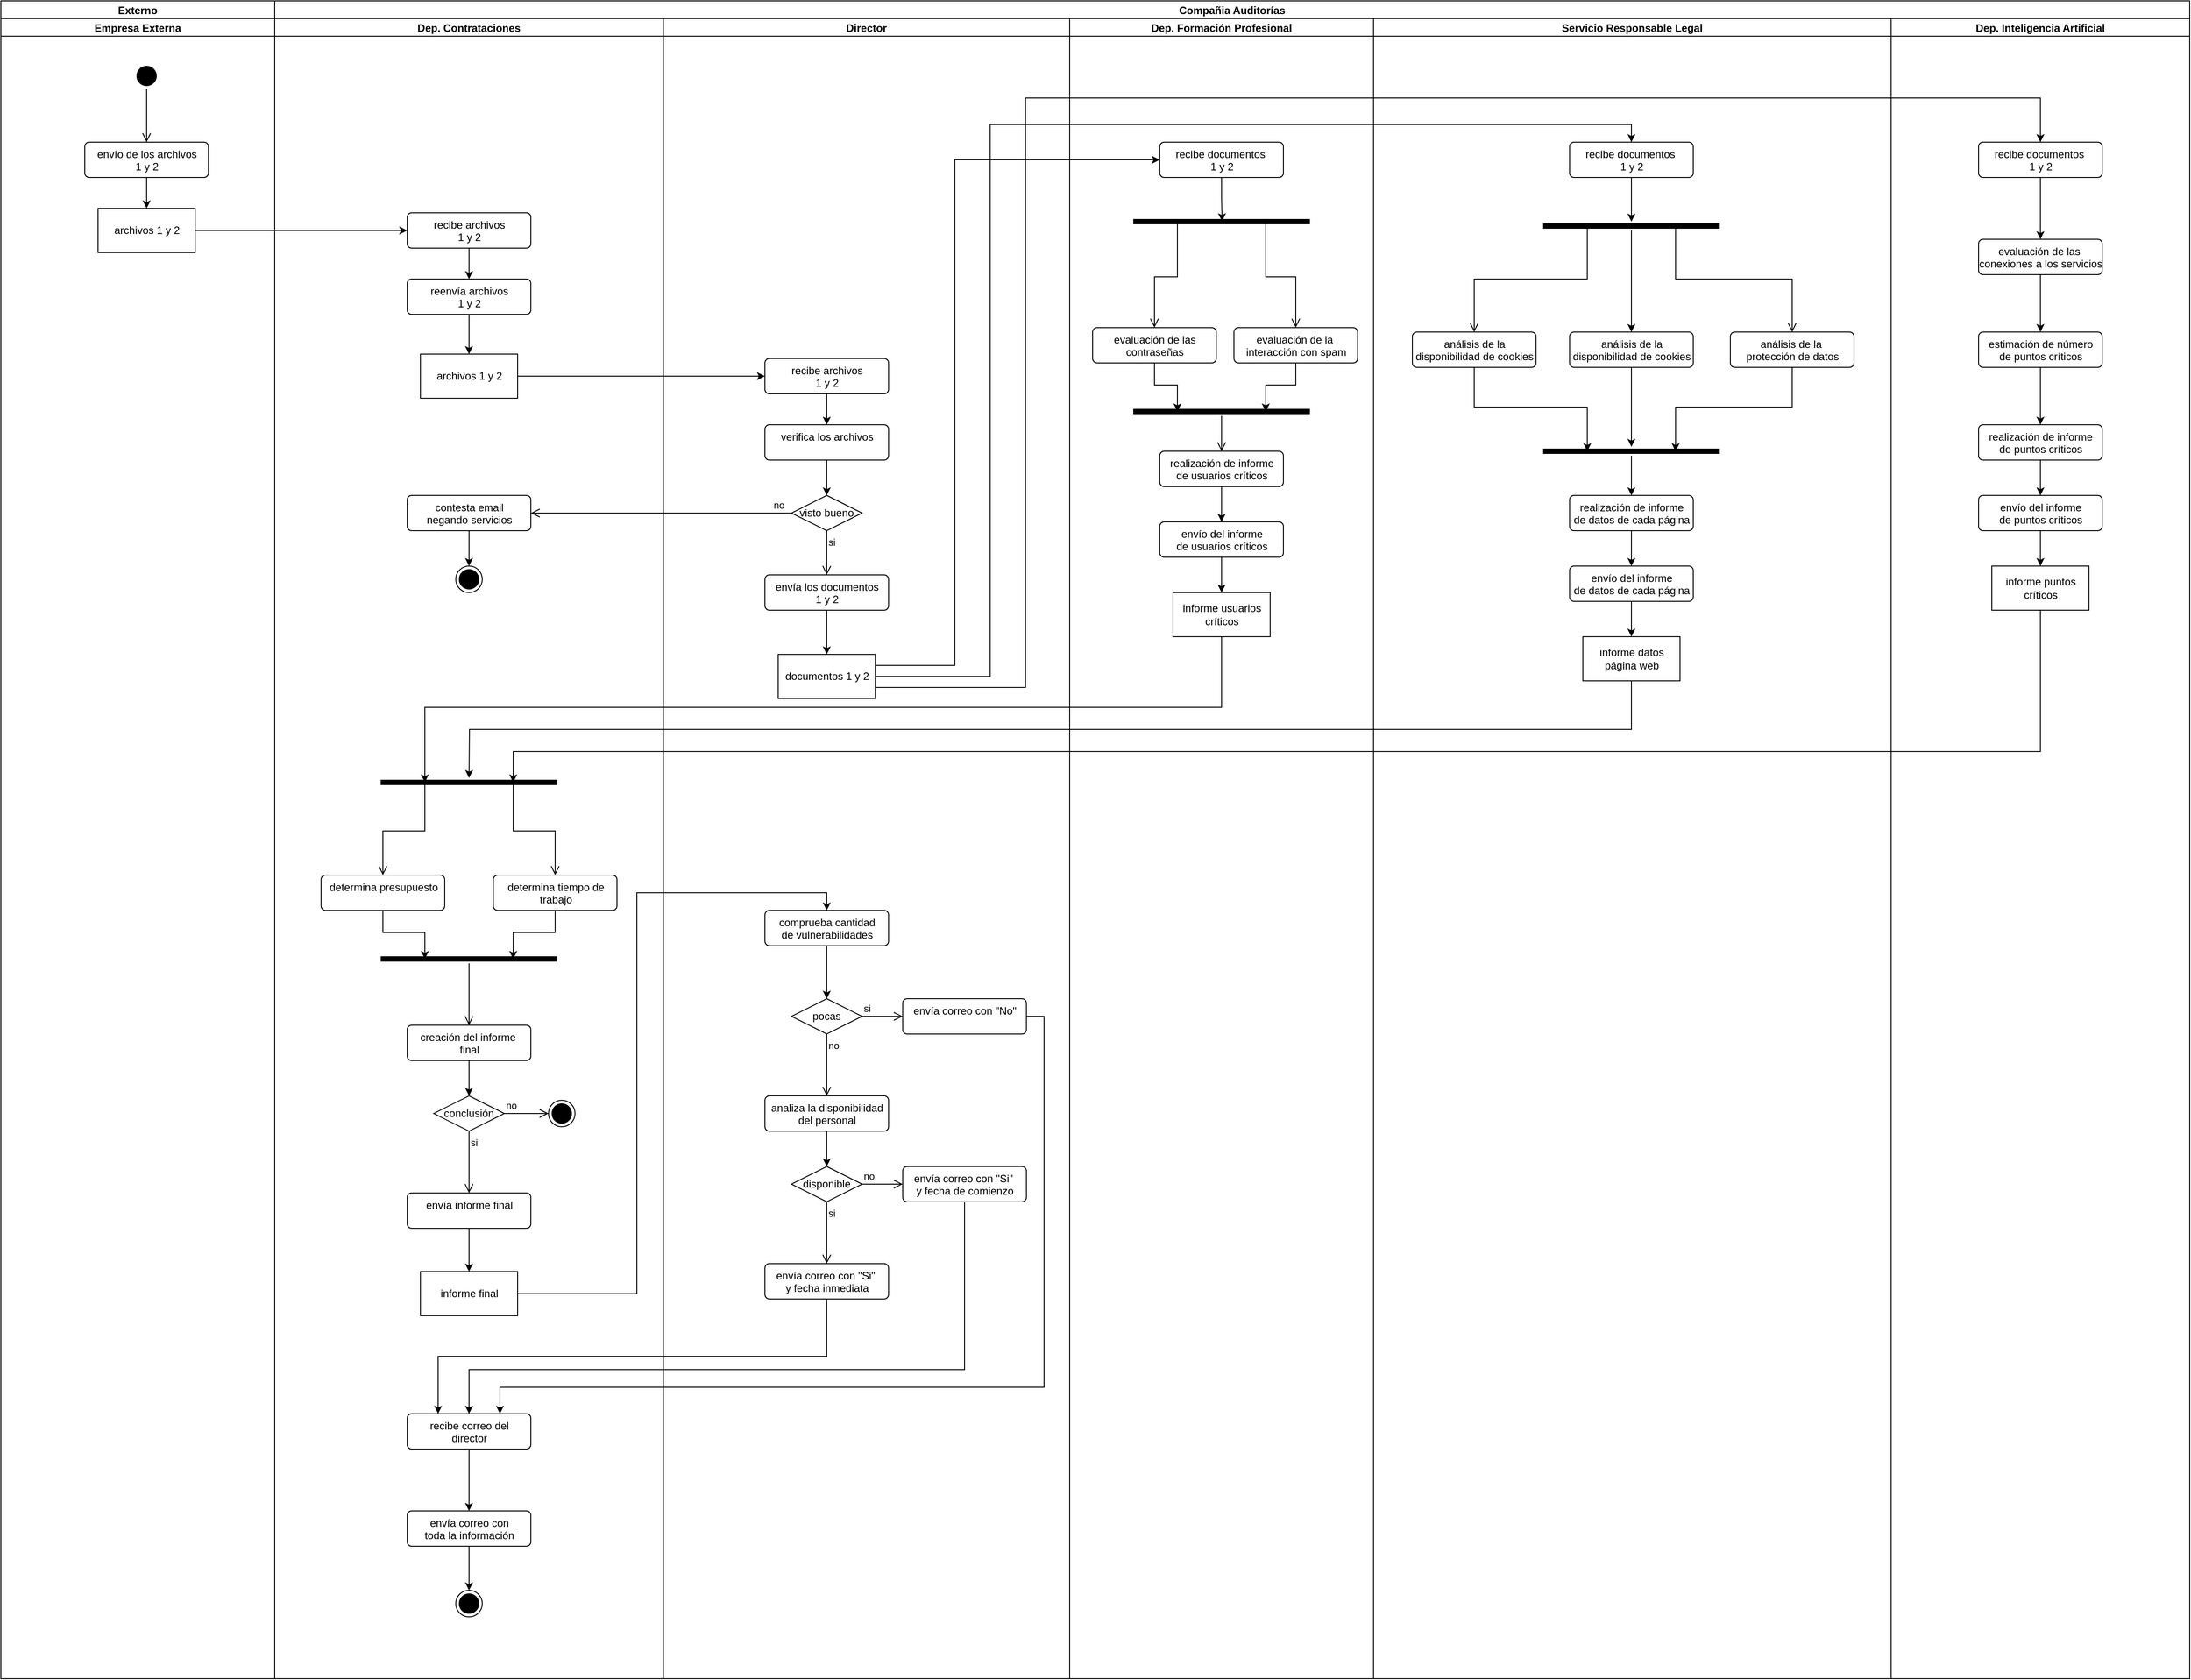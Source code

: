 <mxfile version="17.1.3" type="device" pages="2"><diagram id="_5qG-pIiUyaCI75oB8jt" name="UML"><mxGraphModel dx="1673" dy="2065" grid="1" gridSize="10" guides="1" tooltips="1" connect="1" arrows="1" fold="1" page="1" pageScale="1" pageWidth="827" pageHeight="1169" math="0" shadow="0"><root><mxCell id="0"/><mxCell id="1" parent="0"/><mxCell id="JFyDxL7SN1Heh8kpFJN6-1" value="" style="group" parent="1" vertex="1" connectable="0"><mxGeometry x="220" y="-320" width="2478" height="1900" as="geometry"/></mxCell><mxCell id="JFyDxL7SN1Heh8kpFJN6-2" value="Compañia Auditorías" style="swimlane;childLayout=stackLayout;resizeParent=1;resizeParentMax=0;startSize=20;" parent="JFyDxL7SN1Heh8kpFJN6-1" vertex="1"><mxGeometry x="310" width="2168" height="1900" as="geometry"/></mxCell><mxCell id="JFyDxL7SN1Heh8kpFJN6-3" value="Dep. Contrataciones" style="swimlane;startSize=20;" parent="JFyDxL7SN1Heh8kpFJN6-2" vertex="1"><mxGeometry y="20" width="440" height="1880" as="geometry"/></mxCell><mxCell id="JFyDxL7SN1Heh8kpFJN6-4" style="edgeStyle=orthogonalEdgeStyle;rounded=0;orthogonalLoop=1;jettySize=auto;html=1;exitX=0.5;exitY=1;exitDx=0;exitDy=0;entryX=0.5;entryY=0;entryDx=0;entryDy=0;" parent="JFyDxL7SN1Heh8kpFJN6-3" source="JFyDxL7SN1Heh8kpFJN6-5" target="JFyDxL7SN1Heh8kpFJN6-7" edge="1"><mxGeometry relative="1" as="geometry"/></mxCell><mxCell id="JFyDxL7SN1Heh8kpFJN6-5" value="recibe archivos&lt;br&gt;1 y 2" style="html=1;align=center;verticalAlign=top;rounded=1;absoluteArcSize=1;arcSize=10;dashed=0;" parent="JFyDxL7SN1Heh8kpFJN6-3" vertex="1"><mxGeometry x="150" y="220" width="140" height="40" as="geometry"/></mxCell><mxCell id="JFyDxL7SN1Heh8kpFJN6-6" style="edgeStyle=orthogonalEdgeStyle;rounded=0;orthogonalLoop=1;jettySize=auto;html=1;exitX=0.5;exitY=1;exitDx=0;exitDy=0;entryX=0.5;entryY=0;entryDx=0;entryDy=0;" parent="JFyDxL7SN1Heh8kpFJN6-3" source="JFyDxL7SN1Heh8kpFJN6-7" target="JFyDxL7SN1Heh8kpFJN6-8" edge="1"><mxGeometry relative="1" as="geometry"/></mxCell><mxCell id="JFyDxL7SN1Heh8kpFJN6-7" value="reenvía archivos&lt;br&gt;1 y 2" style="html=1;align=center;verticalAlign=top;rounded=1;absoluteArcSize=1;arcSize=10;dashed=0;" parent="JFyDxL7SN1Heh8kpFJN6-3" vertex="1"><mxGeometry x="150" y="295" width="140" height="40" as="geometry"/></mxCell><mxCell id="JFyDxL7SN1Heh8kpFJN6-8" value="archivos 1 y 2" style="html=1;" parent="JFyDxL7SN1Heh8kpFJN6-3" vertex="1"><mxGeometry x="165" y="380" width="110" height="50" as="geometry"/></mxCell><mxCell id="JFyDxL7SN1Heh8kpFJN6-9" style="edgeStyle=orthogonalEdgeStyle;rounded=0;orthogonalLoop=1;jettySize=auto;html=1;exitX=0.5;exitY=1;exitDx=0;exitDy=0;entryX=0.5;entryY=0;entryDx=0;entryDy=0;strokeColor=#000000;" parent="JFyDxL7SN1Heh8kpFJN6-3" source="JFyDxL7SN1Heh8kpFJN6-10" target="JFyDxL7SN1Heh8kpFJN6-11" edge="1"><mxGeometry relative="1" as="geometry"/></mxCell><mxCell id="JFyDxL7SN1Heh8kpFJN6-10" value="contesta email&lt;br&gt;negando servicios" style="html=1;align=center;verticalAlign=top;rounded=1;absoluteArcSize=1;arcSize=10;dashed=0;strokeColor=#000000;" parent="JFyDxL7SN1Heh8kpFJN6-3" vertex="1"><mxGeometry x="150" y="540" width="140" height="40" as="geometry"/></mxCell><mxCell id="JFyDxL7SN1Heh8kpFJN6-11" value="" style="ellipse;html=1;shape=endState;fillColor=#000000;" parent="JFyDxL7SN1Heh8kpFJN6-3" vertex="1"><mxGeometry x="205" y="620" width="30" height="30" as="geometry"/></mxCell><mxCell id="JFyDxL7SN1Heh8kpFJN6-12" value="" style="shape=line;html=1;strokeWidth=6;" parent="JFyDxL7SN1Heh8kpFJN6-3" vertex="1"><mxGeometry x="120" y="860" width="200" height="10" as="geometry"/></mxCell><mxCell id="JFyDxL7SN1Heh8kpFJN6-13" value="" style="edgeStyle=orthogonalEdgeStyle;html=1;verticalAlign=bottom;endArrow=open;endSize=8;rounded=0;exitX=0.25;exitY=0.5;exitDx=0;exitDy=0;exitPerimeter=0;entryX=0.5;entryY=0;entryDx=0;entryDy=0;" parent="JFyDxL7SN1Heh8kpFJN6-3" source="JFyDxL7SN1Heh8kpFJN6-12" target="JFyDxL7SN1Heh8kpFJN6-15" edge="1"><mxGeometry relative="1" as="geometry"><mxPoint x="130" y="960" as="targetPoint"/></mxGeometry></mxCell><mxCell id="JFyDxL7SN1Heh8kpFJN6-14" style="edgeStyle=orthogonalEdgeStyle;rounded=0;orthogonalLoop=1;jettySize=auto;html=1;exitX=0.5;exitY=1;exitDx=0;exitDy=0;entryX=0.25;entryY=0.5;entryDx=0;entryDy=0;entryPerimeter=0;strokeColor=#000000;" parent="JFyDxL7SN1Heh8kpFJN6-3" source="JFyDxL7SN1Heh8kpFJN6-15" target="JFyDxL7SN1Heh8kpFJN6-19" edge="1"><mxGeometry relative="1" as="geometry"/></mxCell><mxCell id="JFyDxL7SN1Heh8kpFJN6-15" value="determina presupuesto&lt;span style=&quot;color: rgba(0 , 0 , 0 , 0) ; font-family: monospace ; font-size: 0px&quot;&gt;%3CmxGraphModel%3E%3Croot%3E%3CmxCell%20id%3D%220%22%2F%3E%3CmxCell%20id%3D%221%22%20parent%3D%220%22%2F%3E%3CmxCell%20id%3D%222%22%20value%3D%22%22%20style%3D%22edgeStyle%3DorthogonalEdgeStyle%3Bhtml%3D1%3BverticalAlign%3Dbottom%3BendArrow%3Dopen%3BendSize%3D8%3Brounded%3D0%3B%22%20edge%3D%221%22%20parent%3D%221%22%3E%3CmxGeometry%20relative%3D%221%22%20as%3D%22geometry%22%3E%3CmxPoint%20x%3D%22750.0%22%20y%3D%22650%22%20as%3D%22targetPoint%22%2F%3E%3CmxPoint%20x%3D%22750.0%22%20y%3D%22570%22%20as%3D%22sourcePoint%22%2F%3E%3C%2FmxGeometry%3E%3C%2FmxCell%3E%3C%2Froot%3E%3C%2FmxGraphModel%3E&lt;/span&gt;" style="html=1;align=center;verticalAlign=top;rounded=1;absoluteArcSize=1;arcSize=10;dashed=0;strokeColor=#000000;fillColor=#FFFFFF;" parent="JFyDxL7SN1Heh8kpFJN6-3" vertex="1"><mxGeometry x="52.5" y="970" width="140" height="40" as="geometry"/></mxCell><mxCell id="JFyDxL7SN1Heh8kpFJN6-16" style="edgeStyle=orthogonalEdgeStyle;rounded=0;orthogonalLoop=1;jettySize=auto;html=1;exitX=0.5;exitY=1;exitDx=0;exitDy=0;entryX=0.75;entryY=0.5;entryDx=0;entryDy=0;entryPerimeter=0;strokeColor=#000000;" parent="JFyDxL7SN1Heh8kpFJN6-3" source="JFyDxL7SN1Heh8kpFJN6-17" target="JFyDxL7SN1Heh8kpFJN6-19" edge="1"><mxGeometry relative="1" as="geometry"/></mxCell><mxCell id="JFyDxL7SN1Heh8kpFJN6-17" value="determina tiempo de&lt;br&gt;trabajo" style="html=1;align=center;verticalAlign=top;rounded=1;absoluteArcSize=1;arcSize=10;dashed=0;strokeColor=#000000;fillColor=#FFFFFF;" parent="JFyDxL7SN1Heh8kpFJN6-3" vertex="1"><mxGeometry x="247.5" y="970" width="140" height="40" as="geometry"/></mxCell><mxCell id="JFyDxL7SN1Heh8kpFJN6-18" value="" style="edgeStyle=orthogonalEdgeStyle;html=1;verticalAlign=bottom;endArrow=open;endSize=8;rounded=0;exitX=0.75;exitY=0.5;exitDx=0;exitDy=0;exitPerimeter=0;entryX=0.5;entryY=0;entryDx=0;entryDy=0;" parent="JFyDxL7SN1Heh8kpFJN6-3" source="JFyDxL7SN1Heh8kpFJN6-12" target="JFyDxL7SN1Heh8kpFJN6-17" edge="1"><mxGeometry relative="1" as="geometry"><mxPoint x="220.0" y="990" as="targetPoint"/><mxPoint x="285.0" y="885" as="sourcePoint"/></mxGeometry></mxCell><mxCell id="JFyDxL7SN1Heh8kpFJN6-19" value="" style="shape=line;html=1;strokeWidth=6;" parent="JFyDxL7SN1Heh8kpFJN6-3" vertex="1"><mxGeometry x="120" y="1060" width="200" height="10" as="geometry"/></mxCell><mxCell id="JFyDxL7SN1Heh8kpFJN6-20" value="" style="edgeStyle=orthogonalEdgeStyle;html=1;verticalAlign=bottom;endArrow=open;endSize=8;rounded=0;entryX=0.5;entryY=0;entryDx=0;entryDy=0;" parent="JFyDxL7SN1Heh8kpFJN6-3" source="JFyDxL7SN1Heh8kpFJN6-19" target="JFyDxL7SN1Heh8kpFJN6-22" edge="1"><mxGeometry relative="1" as="geometry"><mxPoint x="220" y="1140" as="targetPoint"/></mxGeometry></mxCell><mxCell id="JFyDxL7SN1Heh8kpFJN6-21" value="" style="edgeStyle=orthogonalEdgeStyle;rounded=0;orthogonalLoop=1;jettySize=auto;html=1;strokeColor=#000000;" parent="JFyDxL7SN1Heh8kpFJN6-3" source="JFyDxL7SN1Heh8kpFJN6-22" target="JFyDxL7SN1Heh8kpFJN6-23" edge="1"><mxGeometry relative="1" as="geometry"/></mxCell><mxCell id="JFyDxL7SN1Heh8kpFJN6-22" value="creación del informe&amp;nbsp;&lt;br&gt;final" style="html=1;align=center;verticalAlign=top;rounded=1;absoluteArcSize=1;arcSize=10;dashed=0;strokeColor=#000000;fillColor=#FFFFFF;" parent="JFyDxL7SN1Heh8kpFJN6-3" vertex="1"><mxGeometry x="150" y="1140" width="140" height="40" as="geometry"/></mxCell><mxCell id="JFyDxL7SN1Heh8kpFJN6-23" value="conclusión" style="rhombus;whiteSpace=wrap;html=1;" parent="JFyDxL7SN1Heh8kpFJN6-3" vertex="1"><mxGeometry x="180" y="1220" width="80" height="40" as="geometry"/></mxCell><mxCell id="JFyDxL7SN1Heh8kpFJN6-24" value="no" style="edgeStyle=orthogonalEdgeStyle;html=1;align=left;verticalAlign=bottom;endArrow=open;endSize=8;rounded=0;entryX=0;entryY=0.5;entryDx=0;entryDy=0;" parent="JFyDxL7SN1Heh8kpFJN6-3" source="JFyDxL7SN1Heh8kpFJN6-23" target="JFyDxL7SN1Heh8kpFJN6-25" edge="1"><mxGeometry x="-1" relative="1" as="geometry"><mxPoint x="330" y="1240" as="targetPoint"/></mxGeometry></mxCell><mxCell id="JFyDxL7SN1Heh8kpFJN6-25" value="" style="ellipse;html=1;shape=endState;fillColor=#000000;strokeColor=#000000;" parent="JFyDxL7SN1Heh8kpFJN6-3" vertex="1"><mxGeometry x="310" y="1225" width="30" height="30" as="geometry"/></mxCell><mxCell id="JFyDxL7SN1Heh8kpFJN6-26" value="" style="edgeStyle=orthogonalEdgeStyle;rounded=0;orthogonalLoop=1;jettySize=auto;html=1;strokeColor=#000000;" parent="JFyDxL7SN1Heh8kpFJN6-3" source="JFyDxL7SN1Heh8kpFJN6-27" target="JFyDxL7SN1Heh8kpFJN6-28" edge="1"><mxGeometry relative="1" as="geometry"/></mxCell><mxCell id="JFyDxL7SN1Heh8kpFJN6-27" value="envía informe final" style="html=1;align=center;verticalAlign=top;rounded=1;absoluteArcSize=1;arcSize=10;dashed=0;strokeColor=#000000;fillColor=#FFFFFF;" parent="JFyDxL7SN1Heh8kpFJN6-3" vertex="1"><mxGeometry x="150" y="1330" width="140" height="40" as="geometry"/></mxCell><mxCell id="JFyDxL7SN1Heh8kpFJN6-28" value="informe final" style="html=1;strokeColor=#000000;fillColor=#FFFFFF;" parent="JFyDxL7SN1Heh8kpFJN6-3" vertex="1"><mxGeometry x="165" y="1419" width="110" height="50" as="geometry"/></mxCell><mxCell id="JFyDxL7SN1Heh8kpFJN6-29" value="si" style="edgeStyle=orthogonalEdgeStyle;html=1;align=left;verticalAlign=top;endArrow=open;endSize=8;rounded=0;entryX=0.5;entryY=0;entryDx=0;entryDy=0;" parent="JFyDxL7SN1Heh8kpFJN6-3" source="JFyDxL7SN1Heh8kpFJN6-23" target="JFyDxL7SN1Heh8kpFJN6-27" edge="1"><mxGeometry x="-1" relative="1" as="geometry"><mxPoint x="220" y="1320" as="targetPoint"/><Array as="points"/></mxGeometry></mxCell><mxCell id="JFyDxL7SN1Heh8kpFJN6-30" value="" style="edgeStyle=orthogonalEdgeStyle;rounded=0;orthogonalLoop=1;jettySize=auto;html=1;strokeColor=#000000;" parent="JFyDxL7SN1Heh8kpFJN6-3" source="JFyDxL7SN1Heh8kpFJN6-31" target="JFyDxL7SN1Heh8kpFJN6-32" edge="1"><mxGeometry relative="1" as="geometry"/></mxCell><mxCell id="JFyDxL7SN1Heh8kpFJN6-31" value="recibe correo del&lt;br&gt;director" style="html=1;align=center;verticalAlign=top;rounded=1;absoluteArcSize=1;arcSize=10;dashed=0;strokeColor=#000000;fillColor=#FFFFFF;" parent="JFyDxL7SN1Heh8kpFJN6-3" vertex="1"><mxGeometry x="150" y="1580" width="140" height="40" as="geometry"/></mxCell><mxCell id="bdDwjk_JrHUg3gOVzori-2" value="" style="edgeStyle=orthogonalEdgeStyle;rounded=0;orthogonalLoop=1;jettySize=auto;html=1;" edge="1" parent="JFyDxL7SN1Heh8kpFJN6-3" source="JFyDxL7SN1Heh8kpFJN6-32" target="bdDwjk_JrHUg3gOVzori-1"><mxGeometry relative="1" as="geometry"/></mxCell><mxCell id="JFyDxL7SN1Heh8kpFJN6-32" value="envía correo con&lt;br&gt;toda la información" style="html=1;align=center;verticalAlign=top;rounded=1;absoluteArcSize=1;arcSize=10;dashed=0;strokeColor=#000000;fillColor=#FFFFFF;" parent="JFyDxL7SN1Heh8kpFJN6-3" vertex="1"><mxGeometry x="150" y="1690" width="140" height="40" as="geometry"/></mxCell><mxCell id="bdDwjk_JrHUg3gOVzori-1" value="" style="ellipse;html=1;shape=endState;fillColor=#000000;strokeColor=#000000;" vertex="1" parent="JFyDxL7SN1Heh8kpFJN6-3"><mxGeometry x="205" y="1780" width="30" height="30" as="geometry"/></mxCell><mxCell id="JFyDxL7SN1Heh8kpFJN6-33" style="edgeStyle=orthogonalEdgeStyle;rounded=0;orthogonalLoop=1;jettySize=auto;html=1;exitX=1;exitY=0.5;exitDx=0;exitDy=0;entryX=0;entryY=0.5;entryDx=0;entryDy=0;" parent="JFyDxL7SN1Heh8kpFJN6-2" source="JFyDxL7SN1Heh8kpFJN6-8" target="JFyDxL7SN1Heh8kpFJN6-37" edge="1"><mxGeometry relative="1" as="geometry"/></mxCell><mxCell id="JFyDxL7SN1Heh8kpFJN6-34" value="no" style="edgeStyle=orthogonalEdgeStyle;html=1;align=left;verticalAlign=bottom;endArrow=open;endSize=8;rounded=0;exitX=0;exitY=0.5;exitDx=0;exitDy=0;entryX=1;entryY=0.5;entryDx=0;entryDy=0;" parent="JFyDxL7SN1Heh8kpFJN6-2" source="JFyDxL7SN1Heh8kpFJN6-40" target="JFyDxL7SN1Heh8kpFJN6-10" edge="1"><mxGeometry x="-0.852" relative="1" as="geometry"><mxPoint x="196" y="620" as="targetPoint"/><mxPoint as="offset"/></mxGeometry></mxCell><mxCell id="JFyDxL7SN1Heh8kpFJN6-35" value="Director" style="swimlane;startSize=20;" parent="JFyDxL7SN1Heh8kpFJN6-2" vertex="1"><mxGeometry x="440" y="20" width="460" height="1880" as="geometry"/></mxCell><mxCell id="JFyDxL7SN1Heh8kpFJN6-36" value="" style="edgeStyle=orthogonalEdgeStyle;rounded=0;orthogonalLoop=1;jettySize=auto;html=1;" parent="JFyDxL7SN1Heh8kpFJN6-35" source="JFyDxL7SN1Heh8kpFJN6-37" target="JFyDxL7SN1Heh8kpFJN6-39" edge="1"><mxGeometry relative="1" as="geometry"/></mxCell><mxCell id="JFyDxL7SN1Heh8kpFJN6-37" value="recibe archivos&lt;br&gt;1 y 2" style="html=1;align=center;verticalAlign=top;rounded=1;absoluteArcSize=1;arcSize=10;dashed=0;" parent="JFyDxL7SN1Heh8kpFJN6-35" vertex="1"><mxGeometry x="115" y="385" width="140" height="40" as="geometry"/></mxCell><mxCell id="JFyDxL7SN1Heh8kpFJN6-38" style="edgeStyle=orthogonalEdgeStyle;rounded=0;orthogonalLoop=1;jettySize=auto;html=1;exitX=0.5;exitY=1;exitDx=0;exitDy=0;entryX=0.5;entryY=0;entryDx=0;entryDy=0;strokeColor=#000000;" parent="JFyDxL7SN1Heh8kpFJN6-35" source="JFyDxL7SN1Heh8kpFJN6-39" target="JFyDxL7SN1Heh8kpFJN6-40" edge="1"><mxGeometry relative="1" as="geometry"/></mxCell><mxCell id="JFyDxL7SN1Heh8kpFJN6-39" value="verifica los archivos" style="html=1;align=center;verticalAlign=top;rounded=1;absoluteArcSize=1;arcSize=10;dashed=0;" parent="JFyDxL7SN1Heh8kpFJN6-35" vertex="1"><mxGeometry x="115" y="460" width="140" height="40" as="geometry"/></mxCell><mxCell id="JFyDxL7SN1Heh8kpFJN6-40" value="visto bueno" style="rhombus;whiteSpace=wrap;html=1;" parent="JFyDxL7SN1Heh8kpFJN6-35" vertex="1"><mxGeometry x="145" y="540" width="80" height="40" as="geometry"/></mxCell><mxCell id="JFyDxL7SN1Heh8kpFJN6-41" value="si" style="edgeStyle=orthogonalEdgeStyle;html=1;align=left;verticalAlign=top;endArrow=open;endSize=8;rounded=0;entryX=0.5;entryY=0;entryDx=0;entryDy=0;" parent="JFyDxL7SN1Heh8kpFJN6-35" source="JFyDxL7SN1Heh8kpFJN6-40" target="JFyDxL7SN1Heh8kpFJN6-43" edge="1"><mxGeometry x="-1" relative="1" as="geometry"><mxPoint x="186" y="680" as="targetPoint"/></mxGeometry></mxCell><mxCell id="JFyDxL7SN1Heh8kpFJN6-42" style="edgeStyle=orthogonalEdgeStyle;rounded=0;orthogonalLoop=1;jettySize=auto;html=1;exitX=0.5;exitY=1;exitDx=0;exitDy=0;entryX=0.5;entryY=0;entryDx=0;entryDy=0;strokeColor=#000000;" parent="JFyDxL7SN1Heh8kpFJN6-35" source="JFyDxL7SN1Heh8kpFJN6-43" target="JFyDxL7SN1Heh8kpFJN6-44" edge="1"><mxGeometry relative="1" as="geometry"/></mxCell><mxCell id="JFyDxL7SN1Heh8kpFJN6-43" value="envía los documentos&lt;br&gt;1 y 2" style="html=1;align=center;verticalAlign=top;rounded=1;absoluteArcSize=1;arcSize=10;dashed=0;strokeColor=#000000;fillColor=#FFFFFF;" parent="JFyDxL7SN1Heh8kpFJN6-35" vertex="1"><mxGeometry x="115" y="630" width="140" height="40" as="geometry"/></mxCell><mxCell id="JFyDxL7SN1Heh8kpFJN6-44" value="documentos 1 y 2" style="html=1;strokeColor=#000000;fillColor=#FFFFFF;" parent="JFyDxL7SN1Heh8kpFJN6-35" vertex="1"><mxGeometry x="130" y="720" width="110" height="50" as="geometry"/></mxCell><mxCell id="JFyDxL7SN1Heh8kpFJN6-45" value="" style="edgeStyle=orthogonalEdgeStyle;rounded=0;orthogonalLoop=1;jettySize=auto;html=1;strokeColor=#000000;" parent="JFyDxL7SN1Heh8kpFJN6-35" source="JFyDxL7SN1Heh8kpFJN6-46" target="JFyDxL7SN1Heh8kpFJN6-51" edge="1"><mxGeometry relative="1" as="geometry"/></mxCell><mxCell id="JFyDxL7SN1Heh8kpFJN6-46" value="analiza la disponibilidad&lt;br&gt;del personal" style="html=1;align=center;verticalAlign=top;rounded=1;absoluteArcSize=1;arcSize=10;dashed=0;strokeColor=#000000;fillColor=#FFFFFF;" parent="JFyDxL7SN1Heh8kpFJN6-35" vertex="1"><mxGeometry x="115" y="1220" width="140" height="40" as="geometry"/></mxCell><mxCell id="JFyDxL7SN1Heh8kpFJN6-47" value="" style="edgeStyle=orthogonalEdgeStyle;rounded=0;orthogonalLoop=1;jettySize=auto;html=1;strokeColor=#000000;" parent="JFyDxL7SN1Heh8kpFJN6-35" source="JFyDxL7SN1Heh8kpFJN6-48" target="JFyDxL7SN1Heh8kpFJN6-49" edge="1"><mxGeometry relative="1" as="geometry"/></mxCell><mxCell id="JFyDxL7SN1Heh8kpFJN6-48" value="comprueba cantidad&lt;br&gt;de vulnerabilidades" style="html=1;align=center;verticalAlign=top;rounded=1;absoluteArcSize=1;arcSize=10;dashed=0;strokeColor=#000000;fillColor=#FFFFFF;" parent="JFyDxL7SN1Heh8kpFJN6-35" vertex="1"><mxGeometry x="115" y="1010" width="140" height="40" as="geometry"/></mxCell><mxCell id="JFyDxL7SN1Heh8kpFJN6-49" value="pocas" style="rhombus;whiteSpace=wrap;html=1;" parent="JFyDxL7SN1Heh8kpFJN6-35" vertex="1"><mxGeometry x="145" y="1110" width="80" height="40" as="geometry"/></mxCell><mxCell id="JFyDxL7SN1Heh8kpFJN6-50" value="no" style="edgeStyle=orthogonalEdgeStyle;html=1;align=left;verticalAlign=top;endArrow=open;endSize=8;rounded=0;entryX=0.5;entryY=0;entryDx=0;entryDy=0;" parent="JFyDxL7SN1Heh8kpFJN6-35" source="JFyDxL7SN1Heh8kpFJN6-49" target="JFyDxL7SN1Heh8kpFJN6-46" edge="1"><mxGeometry x="-1" relative="1" as="geometry"><mxPoint x="185" y="1210" as="targetPoint"/></mxGeometry></mxCell><mxCell id="JFyDxL7SN1Heh8kpFJN6-51" value="disponible" style="rhombus;whiteSpace=wrap;html=1;" parent="JFyDxL7SN1Heh8kpFJN6-35" vertex="1"><mxGeometry x="145" y="1300" width="80" height="40" as="geometry"/></mxCell><mxCell id="JFyDxL7SN1Heh8kpFJN6-52" value="si" style="edgeStyle=orthogonalEdgeStyle;html=1;align=left;verticalAlign=top;endArrow=open;endSize=8;rounded=0;entryX=0.5;entryY=0;entryDx=0;entryDy=0;" parent="JFyDxL7SN1Heh8kpFJN6-35" source="JFyDxL7SN1Heh8kpFJN6-51" target="JFyDxL7SN1Heh8kpFJN6-53" edge="1"><mxGeometry x="-1" relative="1" as="geometry"><mxPoint x="185" y="1400" as="targetPoint"/></mxGeometry></mxCell><mxCell id="JFyDxL7SN1Heh8kpFJN6-53" value="envía correo con &quot;Si&quot;&amp;nbsp;&lt;br&gt;y fecha inmediata" style="html=1;align=center;verticalAlign=top;rounded=1;absoluteArcSize=1;arcSize=10;dashed=0;strokeColor=#000000;fillColor=#FFFFFF;" parent="JFyDxL7SN1Heh8kpFJN6-35" vertex="1"><mxGeometry x="115" y="1410" width="140" height="40" as="geometry"/></mxCell><mxCell id="JFyDxL7SN1Heh8kpFJN6-54" value="envía correo con &quot;No&quot;" style="html=1;align=center;verticalAlign=top;rounded=1;absoluteArcSize=1;arcSize=10;dashed=0;strokeColor=#000000;fillColor=#FFFFFF;" parent="JFyDxL7SN1Heh8kpFJN6-35" vertex="1"><mxGeometry x="271" y="1110" width="140" height="40" as="geometry"/></mxCell><mxCell id="JFyDxL7SN1Heh8kpFJN6-55" value="envía correo con &quot;Si&quot;&amp;nbsp;&lt;br&gt;y fecha de comienzo" style="html=1;align=center;verticalAlign=top;rounded=1;absoluteArcSize=1;arcSize=10;dashed=0;strokeColor=#000000;fillColor=#FFFFFF;" parent="JFyDxL7SN1Heh8kpFJN6-35" vertex="1"><mxGeometry x="271" y="1300" width="140" height="40" as="geometry"/></mxCell><mxCell id="JFyDxL7SN1Heh8kpFJN6-56" value="si" style="edgeStyle=orthogonalEdgeStyle;html=1;align=left;verticalAlign=bottom;endArrow=open;endSize=8;rounded=0;entryX=0;entryY=0.5;entryDx=0;entryDy=0;" parent="JFyDxL7SN1Heh8kpFJN6-35" source="JFyDxL7SN1Heh8kpFJN6-49" target="JFyDxL7SN1Heh8kpFJN6-54" edge="1"><mxGeometry x="-1" relative="1" as="geometry"><mxPoint x="325" y="1130" as="targetPoint"/></mxGeometry></mxCell><mxCell id="JFyDxL7SN1Heh8kpFJN6-57" value="no" style="edgeStyle=orthogonalEdgeStyle;html=1;align=left;verticalAlign=bottom;endArrow=open;endSize=8;rounded=0;entryX=0;entryY=0.5;entryDx=0;entryDy=0;" parent="JFyDxL7SN1Heh8kpFJN6-35" source="JFyDxL7SN1Heh8kpFJN6-51" target="JFyDxL7SN1Heh8kpFJN6-55" edge="1"><mxGeometry x="-1" relative="1" as="geometry"><mxPoint x="325" y="1320" as="targetPoint"/></mxGeometry></mxCell><mxCell id="JFyDxL7SN1Heh8kpFJN6-58" value="Dep. Formación Profesional" style="swimlane;startSize=20;" parent="JFyDxL7SN1Heh8kpFJN6-2" vertex="1"><mxGeometry x="900" y="20" width="344" height="1880" as="geometry"/></mxCell><mxCell id="JFyDxL7SN1Heh8kpFJN6-59" style="edgeStyle=orthogonalEdgeStyle;rounded=0;orthogonalLoop=1;jettySize=auto;html=1;exitX=0.5;exitY=1;exitDx=0;exitDy=0;entryX=0.503;entryY=0.456;entryDx=0;entryDy=0;entryPerimeter=0;" parent="JFyDxL7SN1Heh8kpFJN6-58" source="JFyDxL7SN1Heh8kpFJN6-60" target="JFyDxL7SN1Heh8kpFJN6-63" edge="1"><mxGeometry relative="1" as="geometry"/></mxCell><mxCell id="JFyDxL7SN1Heh8kpFJN6-60" value="recibe documentos&amp;nbsp;&lt;br&gt;1 y 2" style="html=1;align=center;verticalAlign=top;rounded=1;absoluteArcSize=1;arcSize=10;dashed=0;" parent="JFyDxL7SN1Heh8kpFJN6-58" vertex="1"><mxGeometry x="102" y="140" width="140" height="40" as="geometry"/></mxCell><mxCell id="JFyDxL7SN1Heh8kpFJN6-61" style="edgeStyle=orthogonalEdgeStyle;rounded=0;orthogonalLoop=1;jettySize=auto;html=1;exitX=0.5;exitY=1;exitDx=0;exitDy=0;entryX=0.25;entryY=0.5;entryDx=0;entryDy=0;entryPerimeter=0;" parent="JFyDxL7SN1Heh8kpFJN6-58" source="JFyDxL7SN1Heh8kpFJN6-62" target="JFyDxL7SN1Heh8kpFJN6-68" edge="1"><mxGeometry relative="1" as="geometry"/></mxCell><mxCell id="JFyDxL7SN1Heh8kpFJN6-62" value="evaluación de las&lt;br&gt;contraseñas" style="html=1;align=center;verticalAlign=top;rounded=1;absoluteArcSize=1;arcSize=10;dashed=0;strokeColor=#000000;fillColor=#FFFFFF;" parent="JFyDxL7SN1Heh8kpFJN6-58" vertex="1"><mxGeometry x="26" y="350" width="140" height="40" as="geometry"/></mxCell><mxCell id="JFyDxL7SN1Heh8kpFJN6-63" value="" style="shape=line;html=1;strokeWidth=6;" parent="JFyDxL7SN1Heh8kpFJN6-58" vertex="1"><mxGeometry x="72" y="225" width="200" height="10" as="geometry"/></mxCell><mxCell id="JFyDxL7SN1Heh8kpFJN6-64" value="" style="edgeStyle=orthogonalEdgeStyle;html=1;verticalAlign=bottom;endArrow=open;endSize=8;rounded=0;exitX=0.25;exitY=0.5;exitDx=0;exitDy=0;exitPerimeter=0;entryX=0.5;entryY=0;entryDx=0;entryDy=0;" parent="JFyDxL7SN1Heh8kpFJN6-58" source="JFyDxL7SN1Heh8kpFJN6-63" target="JFyDxL7SN1Heh8kpFJN6-62" edge="1"><mxGeometry relative="1" as="geometry"><mxPoint x="96" y="420" as="targetPoint"/><mxPoint x="172" y="235" as="sourcePoint"/></mxGeometry></mxCell><mxCell id="JFyDxL7SN1Heh8kpFJN6-65" style="edgeStyle=orthogonalEdgeStyle;rounded=0;orthogonalLoop=1;jettySize=auto;html=1;exitX=0.5;exitY=1;exitDx=0;exitDy=0;entryX=0.75;entryY=0.5;entryDx=0;entryDy=0;entryPerimeter=0;" parent="JFyDxL7SN1Heh8kpFJN6-58" source="JFyDxL7SN1Heh8kpFJN6-66" target="JFyDxL7SN1Heh8kpFJN6-68" edge="1"><mxGeometry relative="1" as="geometry"/></mxCell><mxCell id="JFyDxL7SN1Heh8kpFJN6-66" value="evaluación de la&amp;nbsp;&lt;br&gt;interacción con spam" style="html=1;align=center;verticalAlign=top;rounded=1;absoluteArcSize=1;arcSize=10;dashed=0;strokeColor=#000000;fillColor=#FFFFFF;" parent="JFyDxL7SN1Heh8kpFJN6-58" vertex="1"><mxGeometry x="186" y="350" width="140" height="40" as="geometry"/></mxCell><mxCell id="JFyDxL7SN1Heh8kpFJN6-67" value="" style="edgeStyle=orthogonalEdgeStyle;html=1;verticalAlign=bottom;endArrow=open;endSize=8;rounded=0;exitX=0.75;exitY=0.5;exitDx=0;exitDy=0;exitPerimeter=0;entryX=0.5;entryY=0;entryDx=0;entryDy=0;" parent="JFyDxL7SN1Heh8kpFJN6-58" source="JFyDxL7SN1Heh8kpFJN6-63" target="JFyDxL7SN1Heh8kpFJN6-66" edge="1"><mxGeometry relative="1" as="geometry"><mxPoint x="256" y="400" as="targetPoint"/><mxPoint x="182" y="245" as="sourcePoint"/></mxGeometry></mxCell><mxCell id="JFyDxL7SN1Heh8kpFJN6-68" value="" style="shape=line;html=1;strokeWidth=6;" parent="JFyDxL7SN1Heh8kpFJN6-58" vertex="1"><mxGeometry x="72" y="440" width="200" height="10" as="geometry"/></mxCell><mxCell id="JFyDxL7SN1Heh8kpFJN6-69" value="" style="edgeStyle=orthogonalEdgeStyle;html=1;verticalAlign=bottom;endArrow=open;endSize=8;rounded=0;entryX=0.5;entryY=0;entryDx=0;entryDy=0;" parent="JFyDxL7SN1Heh8kpFJN6-58" source="JFyDxL7SN1Heh8kpFJN6-68" target="JFyDxL7SN1Heh8kpFJN6-71" edge="1"><mxGeometry relative="1" as="geometry"><mxPoint x="172" y="520" as="targetPoint"/></mxGeometry></mxCell><mxCell id="JFyDxL7SN1Heh8kpFJN6-70" style="edgeStyle=orthogonalEdgeStyle;rounded=0;orthogonalLoop=1;jettySize=auto;html=1;exitX=0.5;exitY=1;exitDx=0;exitDy=0;entryX=0.5;entryY=0;entryDx=0;entryDy=0;strokeColor=#000000;" parent="JFyDxL7SN1Heh8kpFJN6-58" source="JFyDxL7SN1Heh8kpFJN6-71" target="JFyDxL7SN1Heh8kpFJN6-73" edge="1"><mxGeometry relative="1" as="geometry"/></mxCell><mxCell id="JFyDxL7SN1Heh8kpFJN6-71" value="realización de informe&lt;br&gt;de usuarios críticos" style="html=1;align=center;verticalAlign=top;rounded=1;absoluteArcSize=1;arcSize=10;dashed=0;" parent="JFyDxL7SN1Heh8kpFJN6-58" vertex="1"><mxGeometry x="102" y="490" width="140" height="40" as="geometry"/></mxCell><mxCell id="JFyDxL7SN1Heh8kpFJN6-72" style="edgeStyle=orthogonalEdgeStyle;rounded=0;orthogonalLoop=1;jettySize=auto;html=1;exitX=0.5;exitY=1;exitDx=0;exitDy=0;entryX=0.5;entryY=0;entryDx=0;entryDy=0;strokeColor=#000000;" parent="JFyDxL7SN1Heh8kpFJN6-58" source="JFyDxL7SN1Heh8kpFJN6-73" target="JFyDxL7SN1Heh8kpFJN6-74" edge="1"><mxGeometry relative="1" as="geometry"/></mxCell><mxCell id="JFyDxL7SN1Heh8kpFJN6-73" value="envío del informe&lt;br&gt;de usuarios críticos" style="html=1;align=center;verticalAlign=top;rounded=1;absoluteArcSize=1;arcSize=10;dashed=0;strokeColor=#000000;fillColor=#FFFFFF;" parent="JFyDxL7SN1Heh8kpFJN6-58" vertex="1"><mxGeometry x="102" y="570" width="140" height="40" as="geometry"/></mxCell><mxCell id="JFyDxL7SN1Heh8kpFJN6-74" value="informe usuarios&lt;br&gt;críticos" style="html=1;strokeColor=#000000;fillColor=#FFFFFF;" parent="JFyDxL7SN1Heh8kpFJN6-58" vertex="1"><mxGeometry x="117" y="650" width="110" height="50" as="geometry"/></mxCell><mxCell id="JFyDxL7SN1Heh8kpFJN6-75" value="Servicio Responsable Legal" style="swimlane;startSize=20;" parent="JFyDxL7SN1Heh8kpFJN6-2" vertex="1"><mxGeometry x="1244" y="20" width="586" height="1880" as="geometry"/></mxCell><mxCell id="JFyDxL7SN1Heh8kpFJN6-76" value="" style="edgeStyle=orthogonalEdgeStyle;rounded=0;orthogonalLoop=1;jettySize=auto;html=1;strokeColor=#000000;" parent="JFyDxL7SN1Heh8kpFJN6-75" source="JFyDxL7SN1Heh8kpFJN6-77" target="JFyDxL7SN1Heh8kpFJN6-80" edge="1"><mxGeometry relative="1" as="geometry"/></mxCell><mxCell id="JFyDxL7SN1Heh8kpFJN6-77" value="recibe documentos&amp;nbsp;&lt;br&gt;1 y 2" style="html=1;align=center;verticalAlign=top;rounded=1;absoluteArcSize=1;arcSize=10;dashed=0;" parent="JFyDxL7SN1Heh8kpFJN6-75" vertex="1"><mxGeometry x="222" y="140" width="140" height="40" as="geometry"/></mxCell><mxCell id="JFyDxL7SN1Heh8kpFJN6-78" value="análisis de la&lt;br&gt;disponibilidad de cookies" style="html=1;align=center;verticalAlign=top;rounded=1;absoluteArcSize=1;arcSize=10;dashed=0;strokeColor=#000000;fillColor=#FFFFFF;" parent="JFyDxL7SN1Heh8kpFJN6-75" vertex="1"><mxGeometry x="44" y="355" width="140" height="40" as="geometry"/></mxCell><mxCell id="JFyDxL7SN1Heh8kpFJN6-79" value="" style="edgeStyle=orthogonalEdgeStyle;rounded=0;orthogonalLoop=1;jettySize=auto;html=1;strokeColor=#000000;" parent="JFyDxL7SN1Heh8kpFJN6-75" source="JFyDxL7SN1Heh8kpFJN6-80" target="JFyDxL7SN1Heh8kpFJN6-89" edge="1"><mxGeometry relative="1" as="geometry"/></mxCell><mxCell id="JFyDxL7SN1Heh8kpFJN6-80" value="" style="shape=line;html=1;strokeWidth=6;" parent="JFyDxL7SN1Heh8kpFJN6-75" vertex="1"><mxGeometry x="192" y="230" width="200" height="10" as="geometry"/></mxCell><mxCell id="JFyDxL7SN1Heh8kpFJN6-81" value="" style="edgeStyle=orthogonalEdgeStyle;html=1;verticalAlign=bottom;endArrow=open;endSize=8;rounded=0;exitX=0.25;exitY=0.5;exitDx=0;exitDy=0;exitPerimeter=0;entryX=0.5;entryY=0;entryDx=0;entryDy=0;" parent="JFyDxL7SN1Heh8kpFJN6-75" source="JFyDxL7SN1Heh8kpFJN6-80" target="JFyDxL7SN1Heh8kpFJN6-78" edge="1"><mxGeometry relative="1" as="geometry"><mxPoint x="-1128" y="725" as="targetPoint"/><mxPoint x="-1052" y="540" as="sourcePoint"/><Array as="points"><mxPoint x="242" y="295"/><mxPoint x="114" y="295"/></Array></mxGeometry></mxCell><mxCell id="JFyDxL7SN1Heh8kpFJN6-82" value="análisis de la&amp;nbsp;&lt;br&gt;protección de datos" style="html=1;align=center;verticalAlign=top;rounded=1;absoluteArcSize=1;arcSize=10;dashed=0;strokeColor=#000000;fillColor=#FFFFFF;" parent="JFyDxL7SN1Heh8kpFJN6-75" vertex="1"><mxGeometry x="404" y="355" width="140" height="40" as="geometry"/></mxCell><mxCell id="JFyDxL7SN1Heh8kpFJN6-83" value="" style="edgeStyle=orthogonalEdgeStyle;html=1;verticalAlign=bottom;endArrow=open;endSize=8;rounded=0;exitX=0.75;exitY=0.5;exitDx=0;exitDy=0;exitPerimeter=0;entryX=0.5;entryY=0;entryDx=0;entryDy=0;" parent="JFyDxL7SN1Heh8kpFJN6-75" source="JFyDxL7SN1Heh8kpFJN6-80" target="JFyDxL7SN1Heh8kpFJN6-82" edge="1"><mxGeometry relative="1" as="geometry"><mxPoint x="-968" y="705" as="targetPoint"/><mxPoint x="-1042" y="550" as="sourcePoint"/><Array as="points"><mxPoint x="342" y="295"/><mxPoint x="474" y="295"/></Array></mxGeometry></mxCell><mxCell id="JFyDxL7SN1Heh8kpFJN6-84" value="" style="edgeStyle=orthogonalEdgeStyle;rounded=0;orthogonalLoop=1;jettySize=auto;html=1;strokeColor=#000000;" parent="JFyDxL7SN1Heh8kpFJN6-75" source="JFyDxL7SN1Heh8kpFJN6-85" target="JFyDxL7SN1Heh8kpFJN6-90" edge="1"><mxGeometry relative="1" as="geometry"/></mxCell><mxCell id="JFyDxL7SN1Heh8kpFJN6-85" value="" style="shape=line;html=1;strokeWidth=6;" parent="JFyDxL7SN1Heh8kpFJN6-75" vertex="1"><mxGeometry x="192" y="485" width="200" height="10" as="geometry"/></mxCell><mxCell id="JFyDxL7SN1Heh8kpFJN6-86" style="edgeStyle=orthogonalEdgeStyle;rounded=0;orthogonalLoop=1;jettySize=auto;html=1;exitX=0.5;exitY=1;exitDx=0;exitDy=0;entryX=0.25;entryY=0.5;entryDx=0;entryDy=0;entryPerimeter=0;" parent="JFyDxL7SN1Heh8kpFJN6-75" source="JFyDxL7SN1Heh8kpFJN6-78" target="JFyDxL7SN1Heh8kpFJN6-85" edge="1"><mxGeometry relative="1" as="geometry"/></mxCell><mxCell id="JFyDxL7SN1Heh8kpFJN6-87" style="edgeStyle=orthogonalEdgeStyle;rounded=0;orthogonalLoop=1;jettySize=auto;html=1;exitX=0.5;exitY=1;exitDx=0;exitDy=0;entryX=0.75;entryY=0.5;entryDx=0;entryDy=0;entryPerimeter=0;" parent="JFyDxL7SN1Heh8kpFJN6-75" source="JFyDxL7SN1Heh8kpFJN6-82" target="JFyDxL7SN1Heh8kpFJN6-85" edge="1"><mxGeometry relative="1" as="geometry"/></mxCell><mxCell id="JFyDxL7SN1Heh8kpFJN6-88" value="" style="edgeStyle=orthogonalEdgeStyle;rounded=0;orthogonalLoop=1;jettySize=auto;html=1;strokeColor=#000000;" parent="JFyDxL7SN1Heh8kpFJN6-75" source="JFyDxL7SN1Heh8kpFJN6-89" target="JFyDxL7SN1Heh8kpFJN6-85" edge="1"><mxGeometry relative="1" as="geometry"/></mxCell><mxCell id="JFyDxL7SN1Heh8kpFJN6-89" value="análisis de la&lt;br&gt;disponibilidad de cookies" style="html=1;align=center;verticalAlign=top;rounded=1;absoluteArcSize=1;arcSize=10;dashed=0;strokeColor=#000000;fillColor=#FFFFFF;" parent="JFyDxL7SN1Heh8kpFJN6-75" vertex="1"><mxGeometry x="222" y="355" width="140" height="40" as="geometry"/></mxCell><mxCell id="JFyDxL7SN1Heh8kpFJN6-90" value="realización de informe&lt;br&gt;de datos de cada página" style="html=1;align=center;verticalAlign=top;rounded=1;absoluteArcSize=1;arcSize=10;dashed=0;" parent="JFyDxL7SN1Heh8kpFJN6-75" vertex="1"><mxGeometry x="222" y="540" width="140" height="40" as="geometry"/></mxCell><mxCell id="JFyDxL7SN1Heh8kpFJN6-91" value="envío del informe&lt;br&gt;de datos de cada página" style="html=1;align=center;verticalAlign=top;rounded=1;absoluteArcSize=1;arcSize=10;dashed=0;strokeColor=#000000;fillColor=#FFFFFF;" parent="JFyDxL7SN1Heh8kpFJN6-75" vertex="1"><mxGeometry x="222" y="620" width="140" height="40" as="geometry"/></mxCell><mxCell id="JFyDxL7SN1Heh8kpFJN6-92" style="edgeStyle=orthogonalEdgeStyle;rounded=0;orthogonalLoop=1;jettySize=auto;html=1;exitX=0.5;exitY=1;exitDx=0;exitDy=0;entryX=0.5;entryY=0;entryDx=0;entryDy=0;strokeColor=#000000;" parent="JFyDxL7SN1Heh8kpFJN6-75" source="JFyDxL7SN1Heh8kpFJN6-90" target="JFyDxL7SN1Heh8kpFJN6-91" edge="1"><mxGeometry relative="1" as="geometry"/></mxCell><mxCell id="JFyDxL7SN1Heh8kpFJN6-93" value="informe datos&lt;br&gt;página web" style="html=1;strokeColor=#000000;fillColor=#FFFFFF;" parent="JFyDxL7SN1Heh8kpFJN6-75" vertex="1"><mxGeometry x="237" y="700" width="110" height="50" as="geometry"/></mxCell><mxCell id="JFyDxL7SN1Heh8kpFJN6-94" style="edgeStyle=orthogonalEdgeStyle;rounded=0;orthogonalLoop=1;jettySize=auto;html=1;exitX=0.5;exitY=1;exitDx=0;exitDy=0;entryX=0.5;entryY=0;entryDx=0;entryDy=0;strokeColor=#000000;" parent="JFyDxL7SN1Heh8kpFJN6-75" source="JFyDxL7SN1Heh8kpFJN6-91" target="JFyDxL7SN1Heh8kpFJN6-93" edge="1"><mxGeometry relative="1" as="geometry"/></mxCell><mxCell id="JFyDxL7SN1Heh8kpFJN6-95" value="Dep. Inteligencia Artificial" style="swimlane;startSize=20;" parent="JFyDxL7SN1Heh8kpFJN6-2" vertex="1"><mxGeometry x="1830" y="20" width="338" height="1880" as="geometry"/></mxCell><mxCell id="JFyDxL7SN1Heh8kpFJN6-96" value="" style="edgeStyle=orthogonalEdgeStyle;rounded=0;orthogonalLoop=1;jettySize=auto;html=1;strokeColor=#000000;" parent="JFyDxL7SN1Heh8kpFJN6-95" source="JFyDxL7SN1Heh8kpFJN6-97" target="JFyDxL7SN1Heh8kpFJN6-99" edge="1"><mxGeometry relative="1" as="geometry"/></mxCell><mxCell id="JFyDxL7SN1Heh8kpFJN6-97" value="recibe documentos&amp;nbsp;&lt;br&gt;1 y 2" style="html=1;align=center;verticalAlign=top;rounded=1;absoluteArcSize=1;arcSize=10;dashed=0;" parent="JFyDxL7SN1Heh8kpFJN6-95" vertex="1"><mxGeometry x="99" y="140" width="140" height="40" as="geometry"/></mxCell><mxCell id="JFyDxL7SN1Heh8kpFJN6-98" value="" style="edgeStyle=orthogonalEdgeStyle;rounded=0;orthogonalLoop=1;jettySize=auto;html=1;strokeColor=#000000;" parent="JFyDxL7SN1Heh8kpFJN6-95" source="JFyDxL7SN1Heh8kpFJN6-99" target="JFyDxL7SN1Heh8kpFJN6-101" edge="1"><mxGeometry relative="1" as="geometry"/></mxCell><mxCell id="JFyDxL7SN1Heh8kpFJN6-99" value="evaluación de las&amp;nbsp;&lt;br&gt;conexiones a los servicios" style="html=1;align=center;verticalAlign=top;rounded=1;absoluteArcSize=1;arcSize=10;dashed=0;strokeColor=#000000;fillColor=#FFFFFF;" parent="JFyDxL7SN1Heh8kpFJN6-95" vertex="1"><mxGeometry x="99" y="250" width="140" height="40" as="geometry"/></mxCell><mxCell id="JFyDxL7SN1Heh8kpFJN6-100" value="" style="edgeStyle=orthogonalEdgeStyle;rounded=0;orthogonalLoop=1;jettySize=auto;html=1;strokeColor=#000000;" parent="JFyDxL7SN1Heh8kpFJN6-95" source="JFyDxL7SN1Heh8kpFJN6-101" target="JFyDxL7SN1Heh8kpFJN6-102" edge="1"><mxGeometry relative="1" as="geometry"/></mxCell><mxCell id="JFyDxL7SN1Heh8kpFJN6-101" value="estimación de número&lt;br&gt;de puntos críticos" style="html=1;align=center;verticalAlign=top;rounded=1;absoluteArcSize=1;arcSize=10;dashed=0;strokeColor=#000000;fillColor=#FFFFFF;" parent="JFyDxL7SN1Heh8kpFJN6-95" vertex="1"><mxGeometry x="99" y="355" width="140" height="40" as="geometry"/></mxCell><mxCell id="JFyDxL7SN1Heh8kpFJN6-102" value="realización de informe&lt;br&gt;de puntos críticos" style="html=1;align=center;verticalAlign=top;rounded=1;absoluteArcSize=1;arcSize=10;dashed=0;" parent="JFyDxL7SN1Heh8kpFJN6-95" vertex="1"><mxGeometry x="99" y="460" width="140" height="40" as="geometry"/></mxCell><mxCell id="JFyDxL7SN1Heh8kpFJN6-103" value="envío del informe&lt;br&gt;de puntos críticos" style="html=1;align=center;verticalAlign=top;rounded=1;absoluteArcSize=1;arcSize=10;dashed=0;strokeColor=#000000;fillColor=#FFFFFF;" parent="JFyDxL7SN1Heh8kpFJN6-95" vertex="1"><mxGeometry x="99" y="540" width="140" height="40" as="geometry"/></mxCell><mxCell id="JFyDxL7SN1Heh8kpFJN6-104" style="edgeStyle=orthogonalEdgeStyle;rounded=0;orthogonalLoop=1;jettySize=auto;html=1;exitX=0.5;exitY=1;exitDx=0;exitDy=0;entryX=0.5;entryY=0;entryDx=0;entryDy=0;strokeColor=#000000;" parent="JFyDxL7SN1Heh8kpFJN6-95" source="JFyDxL7SN1Heh8kpFJN6-102" target="JFyDxL7SN1Heh8kpFJN6-103" edge="1"><mxGeometry relative="1" as="geometry"/></mxCell><mxCell id="JFyDxL7SN1Heh8kpFJN6-105" value="informe puntos&lt;br&gt;críticos" style="html=1;strokeColor=#000000;fillColor=#FFFFFF;" parent="JFyDxL7SN1Heh8kpFJN6-95" vertex="1"><mxGeometry x="114" y="620" width="110" height="50" as="geometry"/></mxCell><mxCell id="JFyDxL7SN1Heh8kpFJN6-106" style="edgeStyle=orthogonalEdgeStyle;rounded=0;orthogonalLoop=1;jettySize=auto;html=1;exitX=0.5;exitY=1;exitDx=0;exitDy=0;entryX=0.5;entryY=0;entryDx=0;entryDy=0;strokeColor=#000000;" parent="JFyDxL7SN1Heh8kpFJN6-95" source="JFyDxL7SN1Heh8kpFJN6-103" target="JFyDxL7SN1Heh8kpFJN6-105" edge="1"><mxGeometry relative="1" as="geometry"/></mxCell><mxCell id="JFyDxL7SN1Heh8kpFJN6-107" style="edgeStyle=orthogonalEdgeStyle;rounded=0;orthogonalLoop=1;jettySize=auto;html=1;entryX=0;entryY=0.5;entryDx=0;entryDy=0;strokeColor=#000000;exitX=1;exitY=0.25;exitDx=0;exitDy=0;" parent="JFyDxL7SN1Heh8kpFJN6-2" source="JFyDxL7SN1Heh8kpFJN6-44" target="JFyDxL7SN1Heh8kpFJN6-60" edge="1"><mxGeometry relative="1" as="geometry"><mxPoint x="760" y="750" as="sourcePoint"/><Array as="points"><mxPoint x="770" y="753"/><mxPoint x="770" y="180"/></Array></mxGeometry></mxCell><mxCell id="JFyDxL7SN1Heh8kpFJN6-108" style="edgeStyle=orthogonalEdgeStyle;rounded=0;orthogonalLoop=1;jettySize=auto;html=1;exitX=0.5;exitY=1;exitDx=0;exitDy=0;entryX=0.25;entryY=0.5;entryDx=0;entryDy=0;entryPerimeter=0;strokeColor=#000000;" parent="JFyDxL7SN1Heh8kpFJN6-2" source="JFyDxL7SN1Heh8kpFJN6-74" target="JFyDxL7SN1Heh8kpFJN6-12" edge="1"><mxGeometry relative="1" as="geometry"/></mxCell><mxCell id="JFyDxL7SN1Heh8kpFJN6-109" style="edgeStyle=orthogonalEdgeStyle;rounded=0;orthogonalLoop=1;jettySize=auto;html=1;exitX=1;exitY=0.5;exitDx=0;exitDy=0;entryX=0.5;entryY=0;entryDx=0;entryDy=0;strokeColor=#000000;" parent="JFyDxL7SN1Heh8kpFJN6-2" source="JFyDxL7SN1Heh8kpFJN6-44" target="JFyDxL7SN1Heh8kpFJN6-77" edge="1"><mxGeometry relative="1" as="geometry"><mxPoint x="1368" y="180" as="targetPoint"/><Array as="points"><mxPoint x="810" y="765"/><mxPoint x="810" y="140"/><mxPoint x="1536" y="140"/></Array></mxGeometry></mxCell><mxCell id="JFyDxL7SN1Heh8kpFJN6-110" style="edgeStyle=orthogonalEdgeStyle;rounded=0;orthogonalLoop=1;jettySize=auto;html=1;exitX=0.5;exitY=1;exitDx=0;exitDy=0;strokeColor=#000000;" parent="JFyDxL7SN1Heh8kpFJN6-2" source="JFyDxL7SN1Heh8kpFJN6-93" edge="1"><mxGeometry relative="1" as="geometry"><mxPoint x="220" y="880" as="targetPoint"/></mxGeometry></mxCell><mxCell id="JFyDxL7SN1Heh8kpFJN6-111" style="edgeStyle=orthogonalEdgeStyle;rounded=0;orthogonalLoop=1;jettySize=auto;html=1;exitX=1;exitY=0.75;exitDx=0;exitDy=0;entryX=0.5;entryY=0;entryDx=0;entryDy=0;strokeColor=#000000;" parent="JFyDxL7SN1Heh8kpFJN6-2" source="JFyDxL7SN1Heh8kpFJN6-44" target="JFyDxL7SN1Heh8kpFJN6-97" edge="1"><mxGeometry relative="1" as="geometry"><Array as="points"><mxPoint x="850" y="778"/><mxPoint x="850" y="110"/><mxPoint x="1999" y="110"/></Array></mxGeometry></mxCell><mxCell id="JFyDxL7SN1Heh8kpFJN6-112" style="edgeStyle=orthogonalEdgeStyle;rounded=0;orthogonalLoop=1;jettySize=auto;html=1;exitX=0.5;exitY=1;exitDx=0;exitDy=0;entryX=0.75;entryY=0.5;entryDx=0;entryDy=0;entryPerimeter=0;strokeColor=#000000;" parent="JFyDxL7SN1Heh8kpFJN6-2" source="JFyDxL7SN1Heh8kpFJN6-105" target="JFyDxL7SN1Heh8kpFJN6-12" edge="1"><mxGeometry relative="1" as="geometry"><Array as="points"><mxPoint x="1999" y="850"/><mxPoint x="270" y="850"/></Array></mxGeometry></mxCell><mxCell id="JFyDxL7SN1Heh8kpFJN6-113" style="edgeStyle=orthogonalEdgeStyle;rounded=0;orthogonalLoop=1;jettySize=auto;html=1;exitX=1;exitY=0.5;exitDx=0;exitDy=0;entryX=0.5;entryY=0;entryDx=0;entryDy=0;strokeColor=#000000;" parent="JFyDxL7SN1Heh8kpFJN6-2" source="JFyDxL7SN1Heh8kpFJN6-28" target="JFyDxL7SN1Heh8kpFJN6-48" edge="1"><mxGeometry relative="1" as="geometry"><Array as="points"><mxPoint x="410" y="1464"/><mxPoint x="410" y="1010"/><mxPoint x="625" y="1010"/></Array></mxGeometry></mxCell><mxCell id="JFyDxL7SN1Heh8kpFJN6-114" style="edgeStyle=orthogonalEdgeStyle;rounded=0;orthogonalLoop=1;jettySize=auto;html=1;exitX=0.5;exitY=1;exitDx=0;exitDy=0;entryX=0.25;entryY=0;entryDx=0;entryDy=0;strokeColor=#000000;" parent="JFyDxL7SN1Heh8kpFJN6-2" source="JFyDxL7SN1Heh8kpFJN6-53" target="JFyDxL7SN1Heh8kpFJN6-31" edge="1"><mxGeometry relative="1" as="geometry"/></mxCell><mxCell id="JFyDxL7SN1Heh8kpFJN6-115" style="edgeStyle=orthogonalEdgeStyle;rounded=0;orthogonalLoop=1;jettySize=auto;html=1;exitX=0.5;exitY=1;exitDx=0;exitDy=0;entryX=0.5;entryY=0;entryDx=0;entryDy=0;strokeColor=#000000;" parent="JFyDxL7SN1Heh8kpFJN6-2" source="JFyDxL7SN1Heh8kpFJN6-55" target="JFyDxL7SN1Heh8kpFJN6-31" edge="1"><mxGeometry relative="1" as="geometry"><Array as="points"><mxPoint x="781" y="1550"/><mxPoint x="220" y="1550"/></Array></mxGeometry></mxCell><mxCell id="JFyDxL7SN1Heh8kpFJN6-116" style="edgeStyle=orthogonalEdgeStyle;rounded=0;orthogonalLoop=1;jettySize=auto;html=1;exitX=1;exitY=0.5;exitDx=0;exitDy=0;entryX=0.75;entryY=0;entryDx=0;entryDy=0;strokeColor=#000000;" parent="JFyDxL7SN1Heh8kpFJN6-2" source="JFyDxL7SN1Heh8kpFJN6-54" target="JFyDxL7SN1Heh8kpFJN6-31" edge="1"><mxGeometry relative="1" as="geometry"><Array as="points"><mxPoint x="871" y="1150"/><mxPoint x="871" y="1570"/><mxPoint x="255" y="1570"/></Array></mxGeometry></mxCell><mxCell id="JFyDxL7SN1Heh8kpFJN6-117" value="Externo" style="swimlane;childLayout=stackLayout;resizeParent=1;resizeParentMax=0;startSize=20;" parent="JFyDxL7SN1Heh8kpFJN6-1" vertex="1"><mxGeometry width="310" height="1900" as="geometry"/></mxCell><mxCell id="JFyDxL7SN1Heh8kpFJN6-118" value="Empresa Externa" style="swimlane;startSize=20;" parent="JFyDxL7SN1Heh8kpFJN6-117" vertex="1"><mxGeometry y="20" width="310" height="1880" as="geometry"/></mxCell><mxCell id="JFyDxL7SN1Heh8kpFJN6-119" value="" style="ellipse;html=1;shape=startState;fillColor=#000000;strokeColor=#000000;" parent="JFyDxL7SN1Heh8kpFJN6-118" vertex="1"><mxGeometry x="150" y="50" width="30" height="30" as="geometry"/></mxCell><mxCell id="JFyDxL7SN1Heh8kpFJN6-120" value="" style="edgeStyle=orthogonalEdgeStyle;html=1;verticalAlign=bottom;endArrow=open;endSize=8;strokeColor=#000000;rounded=0;" parent="JFyDxL7SN1Heh8kpFJN6-118" source="JFyDxL7SN1Heh8kpFJN6-119" edge="1"><mxGeometry relative="1" as="geometry"><mxPoint x="165" y="140" as="targetPoint"/></mxGeometry></mxCell><mxCell id="JFyDxL7SN1Heh8kpFJN6-121" style="edgeStyle=orthogonalEdgeStyle;rounded=0;orthogonalLoop=1;jettySize=auto;html=1;exitX=0.5;exitY=1;exitDx=0;exitDy=0;entryX=0.5;entryY=0;entryDx=0;entryDy=0;" parent="JFyDxL7SN1Heh8kpFJN6-118" source="JFyDxL7SN1Heh8kpFJN6-122" target="JFyDxL7SN1Heh8kpFJN6-123" edge="1"><mxGeometry relative="1" as="geometry"/></mxCell><mxCell id="JFyDxL7SN1Heh8kpFJN6-122" value="envío de los archivos&lt;br&gt;1 y 2" style="html=1;align=center;verticalAlign=top;rounded=1;absoluteArcSize=1;arcSize=10;dashed=0;" parent="JFyDxL7SN1Heh8kpFJN6-118" vertex="1"><mxGeometry x="95" y="140" width="140" height="40" as="geometry"/></mxCell><mxCell id="JFyDxL7SN1Heh8kpFJN6-123" value="archivos 1 y 2" style="html=1;" parent="JFyDxL7SN1Heh8kpFJN6-118" vertex="1"><mxGeometry x="110" y="215" width="110" height="50" as="geometry"/></mxCell><mxCell id="JFyDxL7SN1Heh8kpFJN6-124" style="edgeStyle=orthogonalEdgeStyle;rounded=0;orthogonalLoop=1;jettySize=auto;html=1;exitX=1;exitY=0.5;exitDx=0;exitDy=0;entryX=0;entryY=0.5;entryDx=0;entryDy=0;" parent="JFyDxL7SN1Heh8kpFJN6-1" source="JFyDxL7SN1Heh8kpFJN6-123" target="JFyDxL7SN1Heh8kpFJN6-5" edge="1"><mxGeometry relative="1" as="geometry"/></mxCell></root></mxGraphModel></diagram><diagram id="I5ZpAsXsY1XkBC5H9jRZ" name="BPMN"><mxGraphModel dx="3555" dy="3074" grid="1" gridSize="10" guides="1" tooltips="1" connect="1" arrows="1" fold="1" page="1" pageScale="1" pageWidth="827" pageHeight="1169" math="0" shadow="0"><root><mxCell id="B60QMxLb_q35GxgZ-3dF-0"/><mxCell id="B60QMxLb_q35GxgZ-3dF-1" parent="B60QMxLb_q35GxgZ-3dF-0"/><mxCell id="2hK0BHMsGm-_HfIQRXtK-0" value="" style="group" vertex="1" connectable="0" parent="B60QMxLb_q35GxgZ-3dF-1"><mxGeometry x="220" y="-320" width="2478" height="1900" as="geometry"/></mxCell><mxCell id="2hK0BHMsGm-_HfIQRXtK-1" value="Compañia Auditorías" style="swimlane;childLayout=stackLayout;resizeParent=1;resizeParentMax=0;startSize=20;" vertex="1" parent="2hK0BHMsGm-_HfIQRXtK-0"><mxGeometry x="310" width="2168" height="1900" as="geometry"/></mxCell><mxCell id="2hK0BHMsGm-_HfIQRXtK-2" value="Dep. Contrataciones" style="swimlane;startSize=20;" vertex="1" parent="2hK0BHMsGm-_HfIQRXtK-1"><mxGeometry y="20" width="440" height="1880" as="geometry"/></mxCell><mxCell id="2hK0BHMsGm-_HfIQRXtK-36" value="Director" style="swimlane;startSize=20;" vertex="1" parent="2hK0BHMsGm-_HfIQRXtK-1"><mxGeometry x="440" y="20" width="460" height="1880" as="geometry"/></mxCell><mxCell id="2hK0BHMsGm-_HfIQRXtK-59" value="Dep. Formación Profesional" style="swimlane;startSize=20;" vertex="1" parent="2hK0BHMsGm-_HfIQRXtK-1"><mxGeometry x="900" y="20" width="344" height="1880" as="geometry"/></mxCell><mxCell id="2hK0BHMsGm-_HfIQRXtK-76" value="Servicio Responsable Legal" style="swimlane;startSize=20;" vertex="1" parent="2hK0BHMsGm-_HfIQRXtK-1"><mxGeometry x="1244" y="20" width="586" height="1880" as="geometry"/></mxCell><mxCell id="2hK0BHMsGm-_HfIQRXtK-96" value="Dep. Inteligencia Artificial" style="swimlane;startSize=20;" vertex="1" parent="2hK0BHMsGm-_HfIQRXtK-1"><mxGeometry x="1830" y="20" width="338" height="1880" as="geometry"/></mxCell><mxCell id="2hK0BHMsGm-_HfIQRXtK-118" value="Externo" style="swimlane;childLayout=stackLayout;resizeParent=1;resizeParentMax=0;startSize=20;" vertex="1" parent="2hK0BHMsGm-_HfIQRXtK-0"><mxGeometry width="310" height="1900" as="geometry"/></mxCell><mxCell id="2hK0BHMsGm-_HfIQRXtK-119" value="Empresa Externa" style="swimlane;startSize=20;" vertex="1" parent="2hK0BHMsGm-_HfIQRXtK-118"><mxGeometry y="20" width="310" height="1880" as="geometry"/></mxCell></root></mxGraphModel></diagram></mxfile>